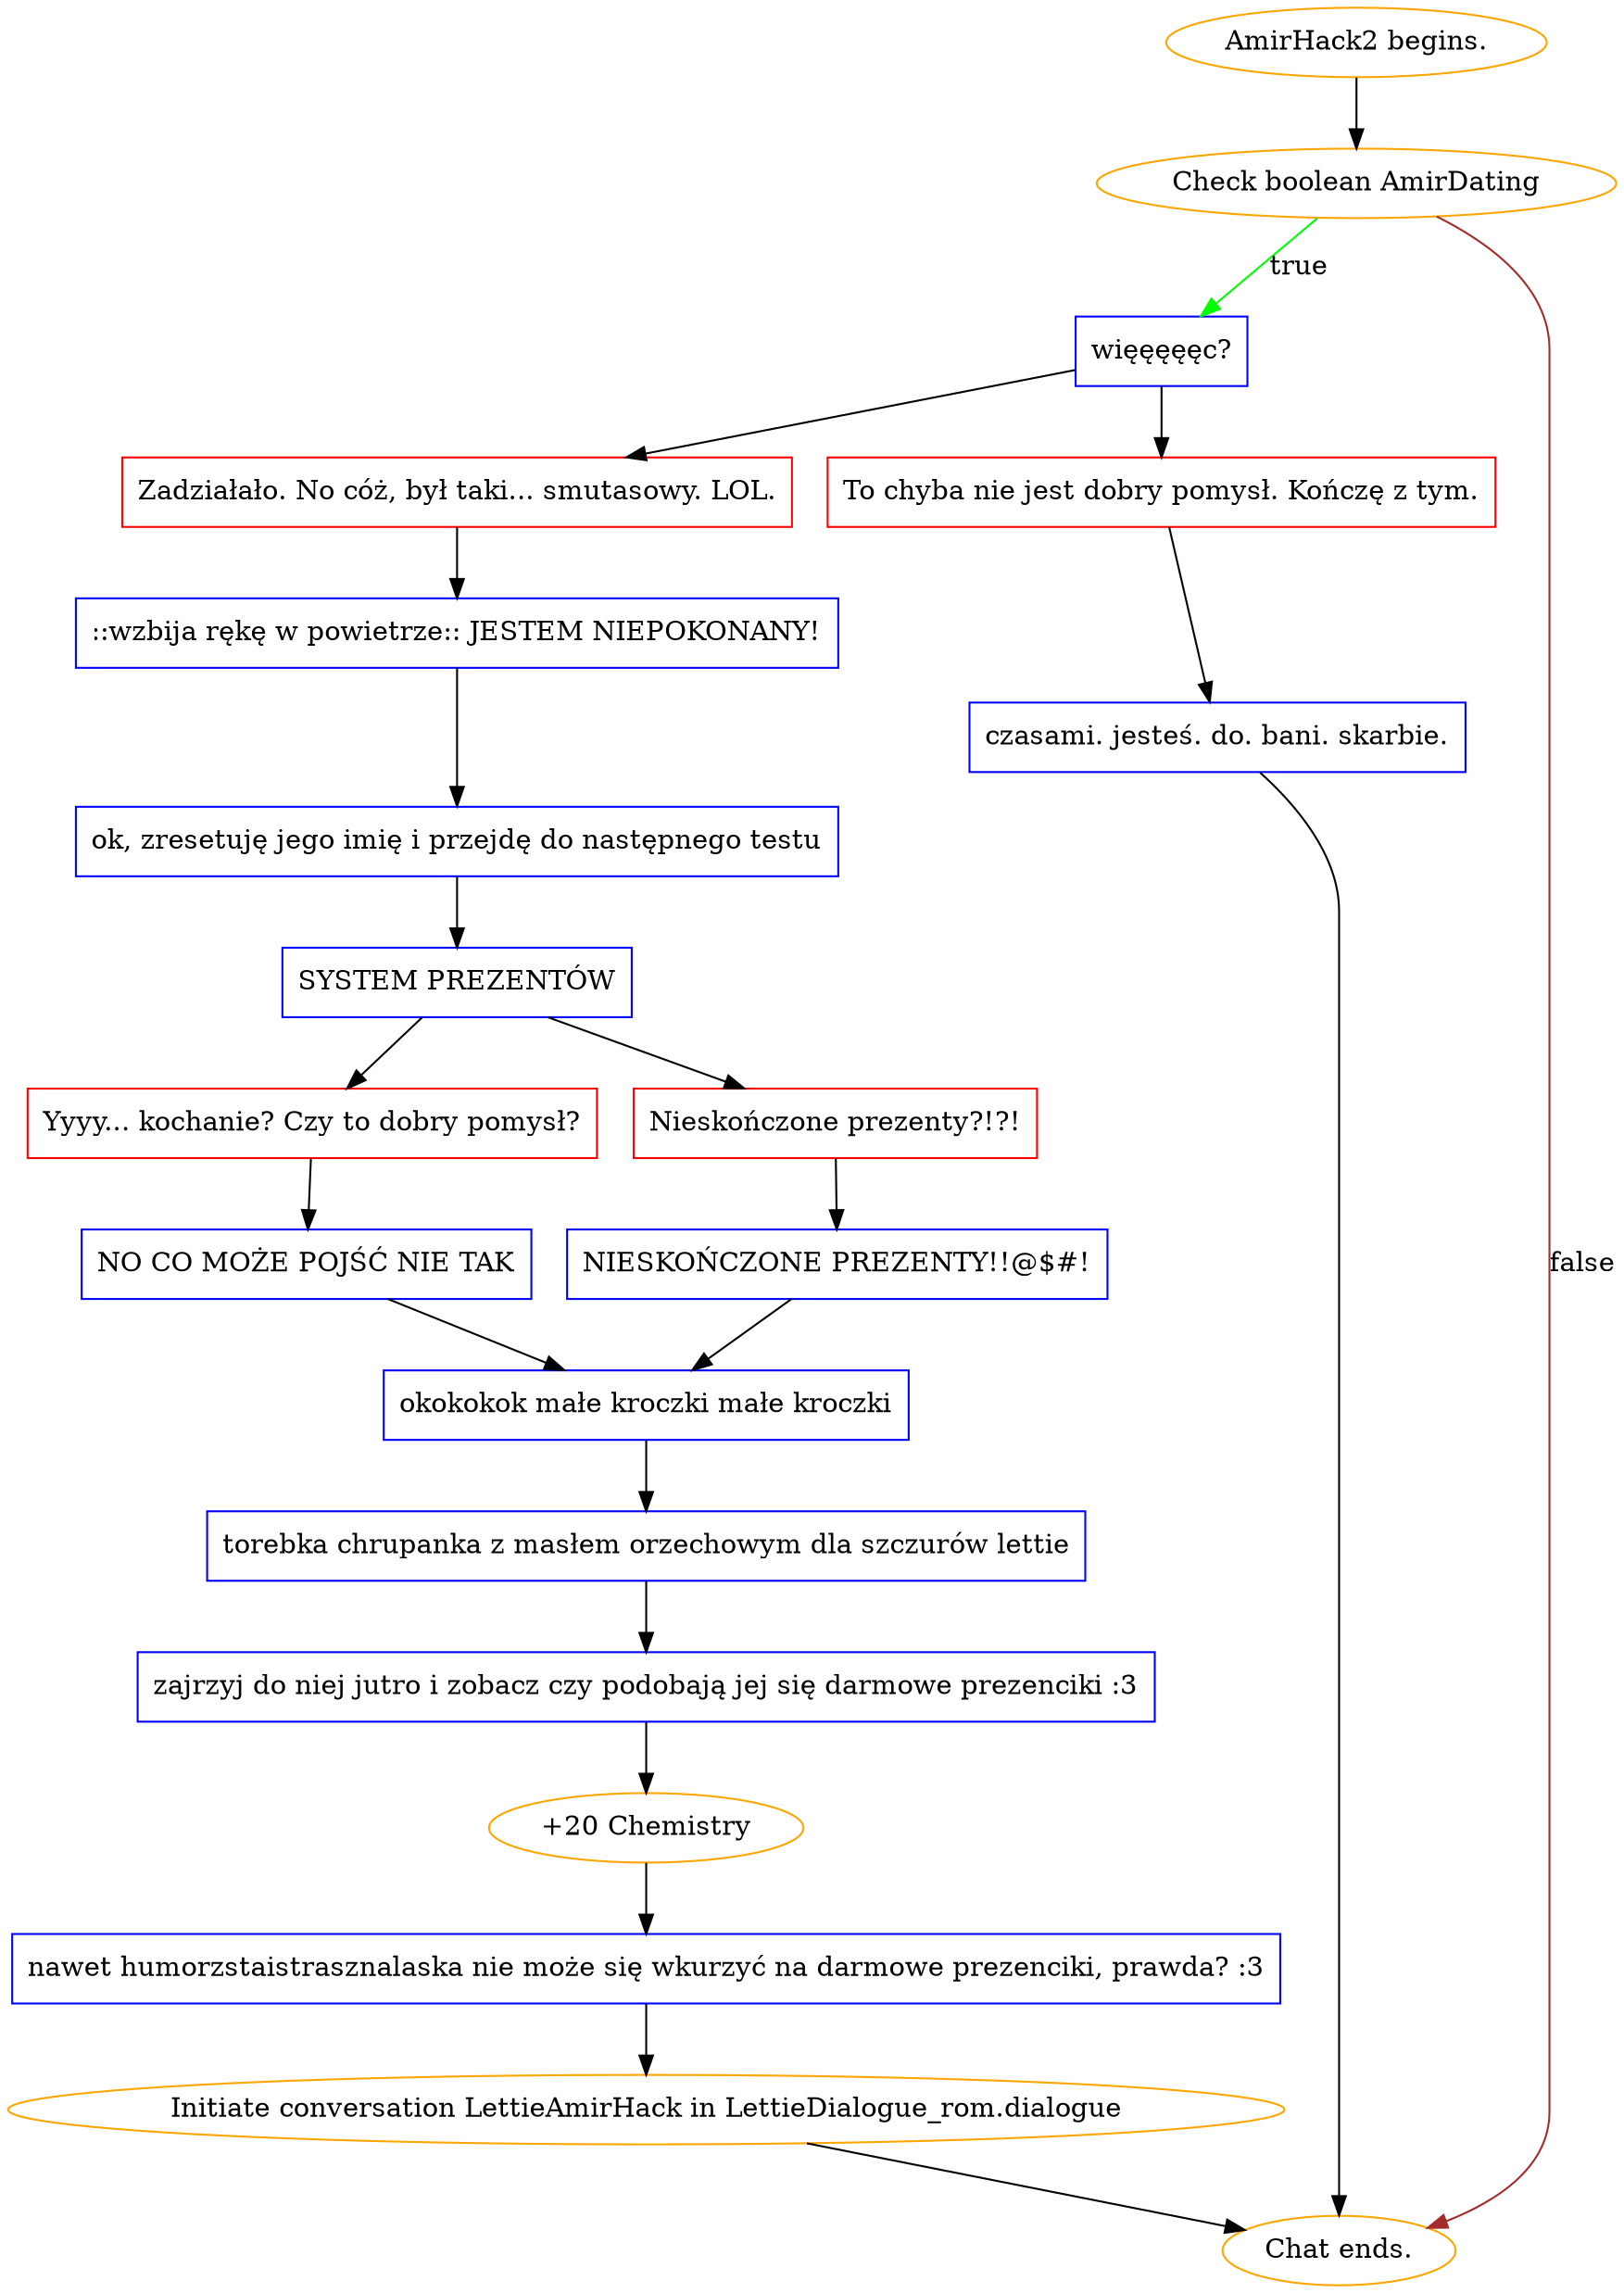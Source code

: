 digraph {
	"AmirHack2 begins." [color=orange];
		"AmirHack2 begins." -> j1974262334;
	j1974262334 [label="Check boolean AmirDating",color=orange];
		j1974262334 -> j2472074034 [label=true,color=green];
		j1974262334 -> "Chat ends." [label=false,color=brown];
	j2472074034 [label="więęęęęc?",shape=box,color=blue];
		j2472074034 -> j1540282023;
		j2472074034 -> j1638620137;
	"Chat ends." [color=orange];
	j1540282023 [label="Zadziałało. No cóż, był taki... smutasowy. LOL.",shape=box,color=red];
		j1540282023 -> j3074851404;
	j1638620137 [label="To chyba nie jest dobry pomysł. Kończę z tym.",shape=box,color=red];
		j1638620137 -> j122082054;
	j3074851404 [label="::wzbija rękę w powietrze:: JESTEM NIEPOKONANY!",shape=box,color=blue];
		j3074851404 -> j2844514637;
	j122082054 [label="czasami. jesteś. do. bani. skarbie.",shape=box,color=blue];
		j122082054 -> "Chat ends.";
	j2844514637 [label="ok, zresetuję jego imię i przejdę do następnego testu",shape=box,color=blue];
		j2844514637 -> j2078660310;
	j2078660310 [label="SYSTEM PREZENTÓW",shape=box,color=blue];
		j2078660310 -> j3013060125;
		j2078660310 -> j3928125384;
	j3013060125 [label="Yyyy... kochanie? Czy to dobry pomysł?",shape=box,color=red];
		j3013060125 -> j2439343709;
	j3928125384 [label="Nieskończone prezenty?!?!",shape=box,color=red];
		j3928125384 -> j3684651325;
	j2439343709 [label="NO CO MOŻE POJŚĆ NIE TAK",shape=box,color=blue];
		j2439343709 -> j1762194696;
	j3684651325 [label="NIESKOŃCZONE PREZENTY!!@$#!",shape=box,color=blue];
		j3684651325 -> j1762194696;
	j1762194696 [label="okokokok małe kroczki małe kroczki",shape=box,color=blue];
		j1762194696 -> j2589378322;
	j2589378322 [label="torebka chrupanka z masłem orzechowym dla szczurów lettie",shape=box,color=blue];
		j2589378322 -> j3312906714;
	j3312906714 [label="zajrzyj do niej jutro i zobacz czy podobają jej się darmowe prezenciki :3",shape=box,color=blue];
		j3312906714 -> j3594337527;
	j3594337527 [label="+20 Chemistry",color=orange];
		j3594337527 -> j4266693193;
	j4266693193 [label="nawet humorzstaistrasznalaska nie może się wkurzyć na darmowe prezenciki, prawda? :3",shape=box,color=blue];
		j4266693193 -> "Initiate conversation LettieAmirHack in LettieDialogue_rom.dialogue";
	"Initiate conversation LettieAmirHack in LettieDialogue_rom.dialogue" [label="Initiate conversation LettieAmirHack in LettieDialogue_rom.dialogue",color=orange];
		"Initiate conversation LettieAmirHack in LettieDialogue_rom.dialogue" -> "Chat ends.";
}